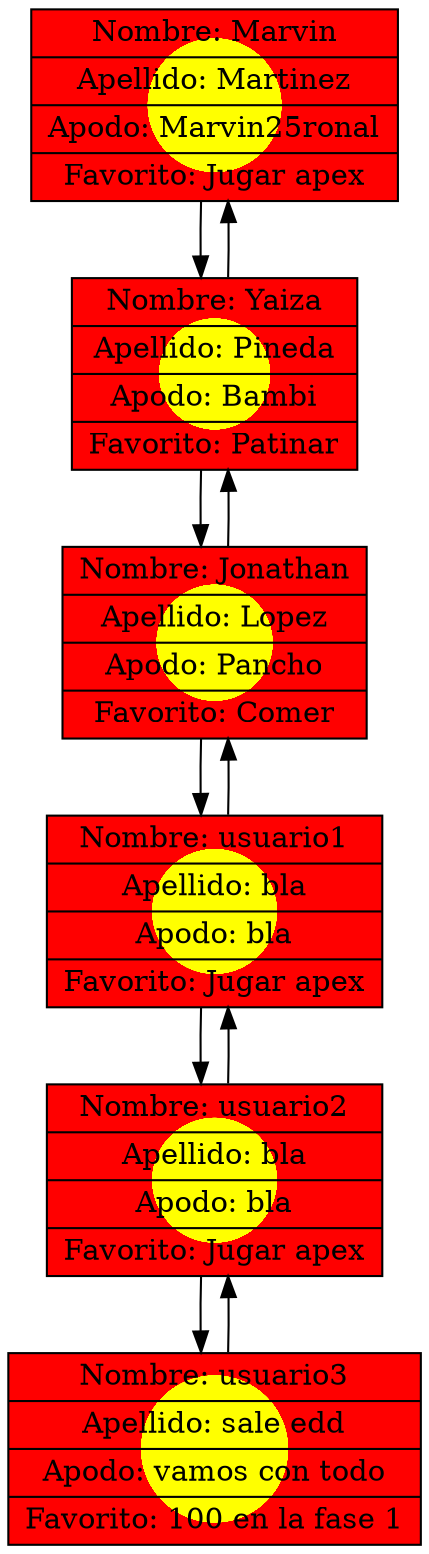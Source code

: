 digraph G{
node[shape="box" shape="record"];
 node0xc000046050[label="{Nombre: Marvin|Apellido: Martinez|Apodo: Marvin25ronal|Favorito: Jugar apex}" style="radial" fillcolor= "yellow;0.1:red"];
 node0xc0000460a0[label="{Nombre: Yaiza|Apellido: Pineda|Apodo: Bambi|Favorito: Patinar}" style="radial" fillcolor= "yellow;0.1:red"];
 node0xc0000460f0[label="{Nombre: Jonathan|Apellido: Lopez|Apodo: Pancho|Favorito: Comer}" style="radial" fillcolor= "yellow;0.1:red"];
 node0xc000046140[label="{Nombre: usuario1|Apellido: bla|Apodo: bla|Favorito: Jugar apex}" style="radial" fillcolor= "yellow;0.1:red"];
 node0xc000046190[label="{Nombre: usuario2|Apellido: bla|Apodo: bla|Favorito: Jugar apex}" style="radial" fillcolor= "yellow;0.1:red"];
 node0xc0000461e0[label="{Nombre: usuario3|Apellido: sale edd|Apodo: vamos con todo|Favorito: 100 en la fase 1}" style="radial" fillcolor= "yellow;0.1:red"];
node0xc000046050->node0xc0000460a0;
node0xc0000460a0->node0xc000046050;
node0xc0000460a0->node0xc0000460f0;
node0xc0000460f0->node0xc0000460a0;
node0xc0000460f0->node0xc000046140;
node0xc000046140->node0xc0000460f0;
node0xc000046140->node0xc000046190;
node0xc000046190->node0xc000046140;
node0xc000046190->node0xc0000461e0;
node0xc0000461e0->node0xc000046190;
}